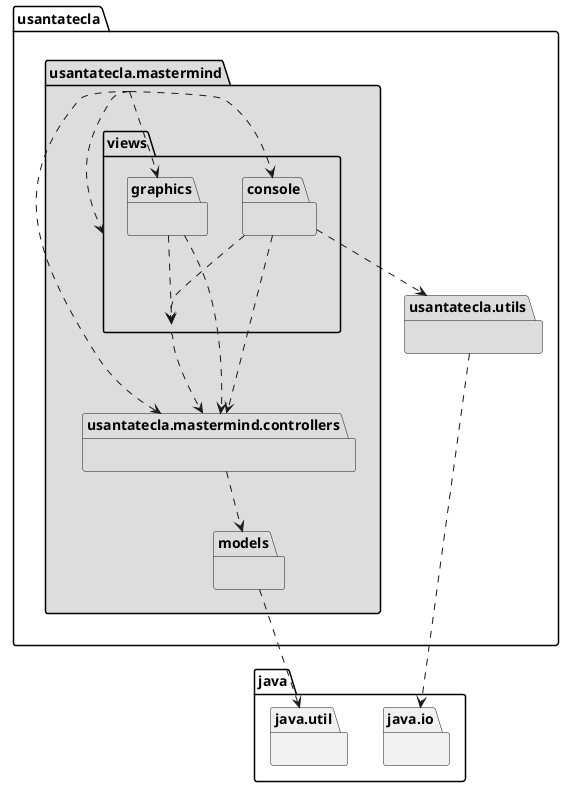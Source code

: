@startuml arquitectura
package usantatecla.mastermind #DDDDDD { }

package usantatecla.mastermind.controllers #DDDDDD { }
usantatecla.mastermind.controllers .down.> usantatecla.mastermind.models
usantatecla.mastermind  .down.> usantatecla.mastermind.views
usantatecla.mastermind  .down.> usantatecla.mastermind.views.console
usantatecla.mastermind  .down.> usantatecla.mastermind.views.graphics
usantatecla.mastermind  .down.> usantatecla.mastermind.controllers

package usantatecla.mastermind.models #DDDDDD { }
package java.util{ }
usantatecla.mastermind.models .down.> java.util

package usantatecla.utils #DDDDDD { }
package java.io{ }
usantatecla.utils .down.> java.io

package usantatecla.mastermind.views #DDDDDD { }
usantatecla.mastermind.views .down.> usantatecla.mastermind.controllers

package usantatecla.mastermind.views.console #DDDDDD { }
usantatecla.mastermind.views.console .down.> usantatecla.mastermind.controllers
usantatecla.mastermind.views.console .down.> usantatecla.mastermind.views
usantatecla.mastermind.views.console .down.> usantatecla.utils

package usantatecla.mastermind.views.graphics #DDDDDD { }

usantatecla.mastermind.views.graphics .down.> usantatecla.mastermind.controllers

usantatecla.mastermind.views.graphics .down.> usantatecla.mastermind.views

@enduml
